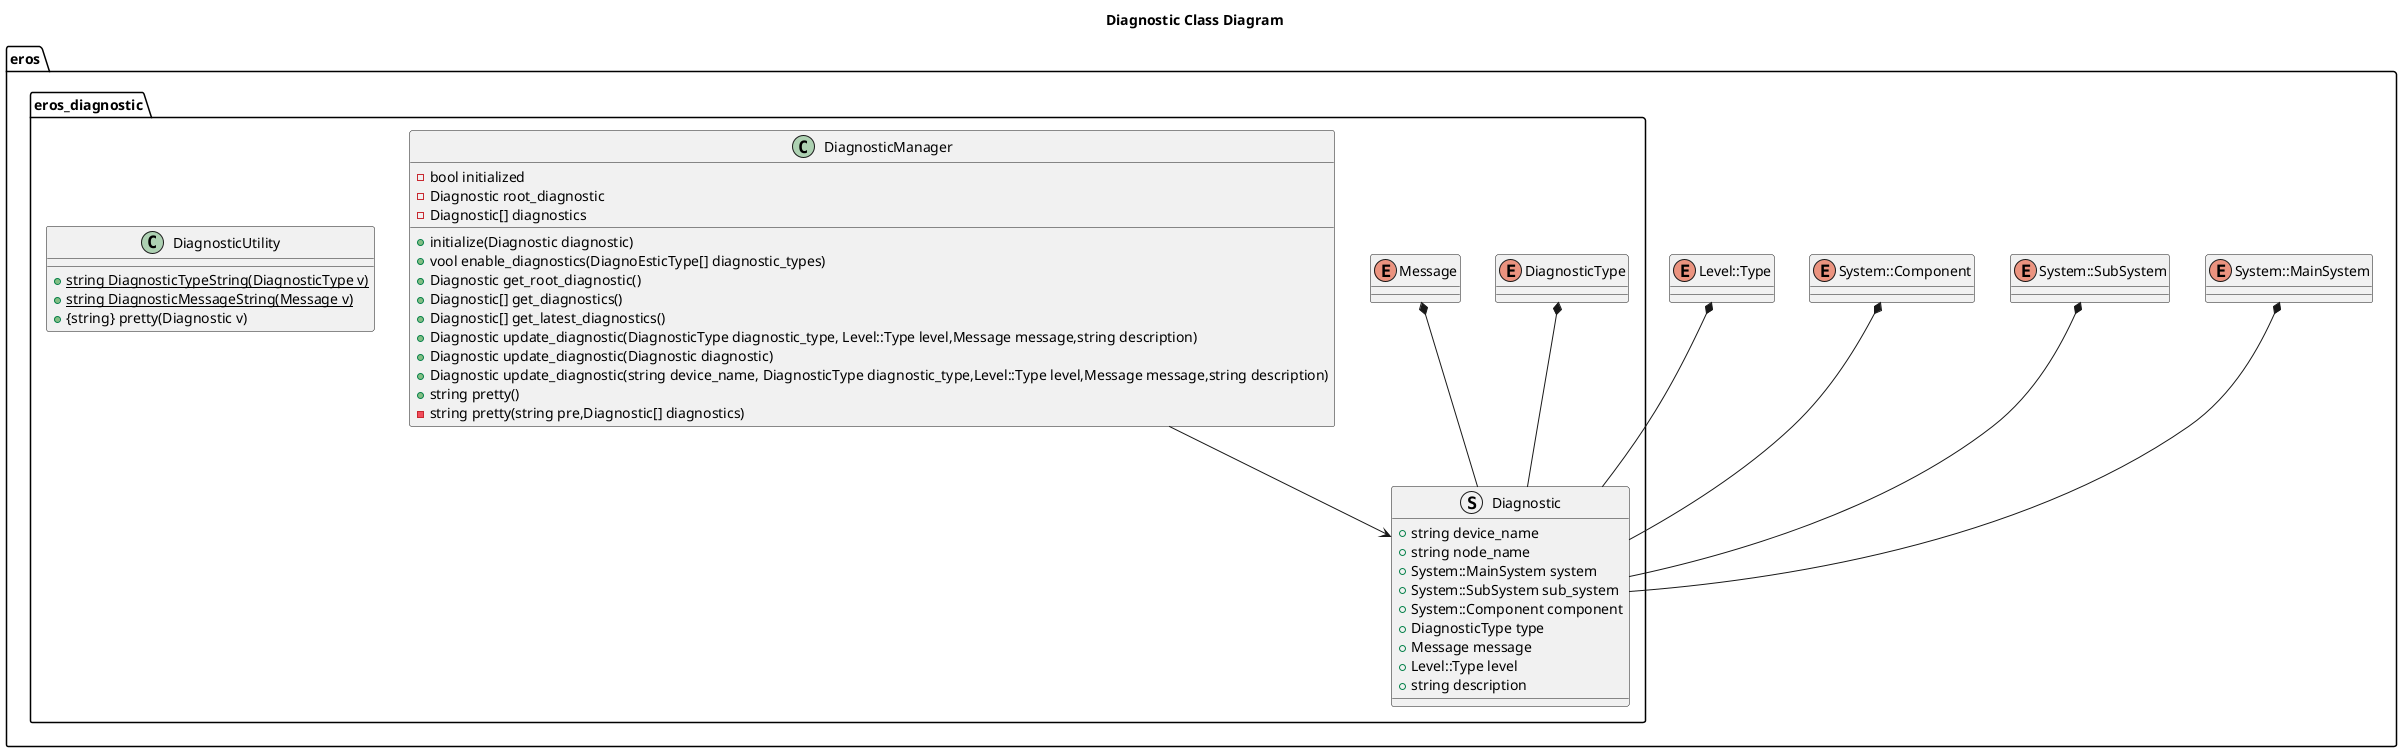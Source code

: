 @startuml
title Diagnostic Class Diagram

namespace eros {
    together {
        enum System::MainSystem
        enum System::SubSystem
        enum System::Component
        enum Level::Type
    }
namespace eros_diagnostic {
    enum DiagnosticType
    enum Message
    struct Diagnostic {
        +string device_name
        +string node_name
        +System::MainSystem system
        +System::SubSystem sub_system
        +System::Component component
        +DiagnosticType type
        +Message message
        +Level::Type level
        +string description
    }
    System::MainSystem *-- Diagnostic
    System::SubSystem *-- Diagnostic
    System::Component *-- Diagnostic
    Level::Type *-- Diagnostic
    DiagnosticType *-- Diagnostic
    Message *-- Diagnostic
    class DiagnosticManager {
        +initialize(Diagnostic diagnostic)
        +vool enable_diagnostics(DiagnoEsticType[] diagnostic_types)
        +Diagnostic get_root_diagnostic()
        +Diagnostic[] get_diagnostics()
        +Diagnostic[] get_latest_diagnostics()
        +Diagnostic update_diagnostic(DiagnosticType diagnostic_type, Level::Type level,Message message,string description)
        +Diagnostic update_diagnostic(Diagnostic diagnostic)
        +Diagnostic update_diagnostic(string device_name, DiagnosticType diagnostic_type,Level::Type level,Message message,string description)
        +string pretty()
        -string pretty(string pre,Diagnostic[] diagnostics)
        -bool initialized
        -Diagnostic root_diagnostic
        -Diagnostic[] diagnostics

    }
    DiagnosticManager --> Diagnostic
    class DiagnosticUtility
    {
        +{static} string DiagnosticTypeString(DiagnosticType v)
        +{static} string DiagnosticMessageString(Message v)
        +{string} pretty(Diagnostic v)



    }
}
}
@enduml
